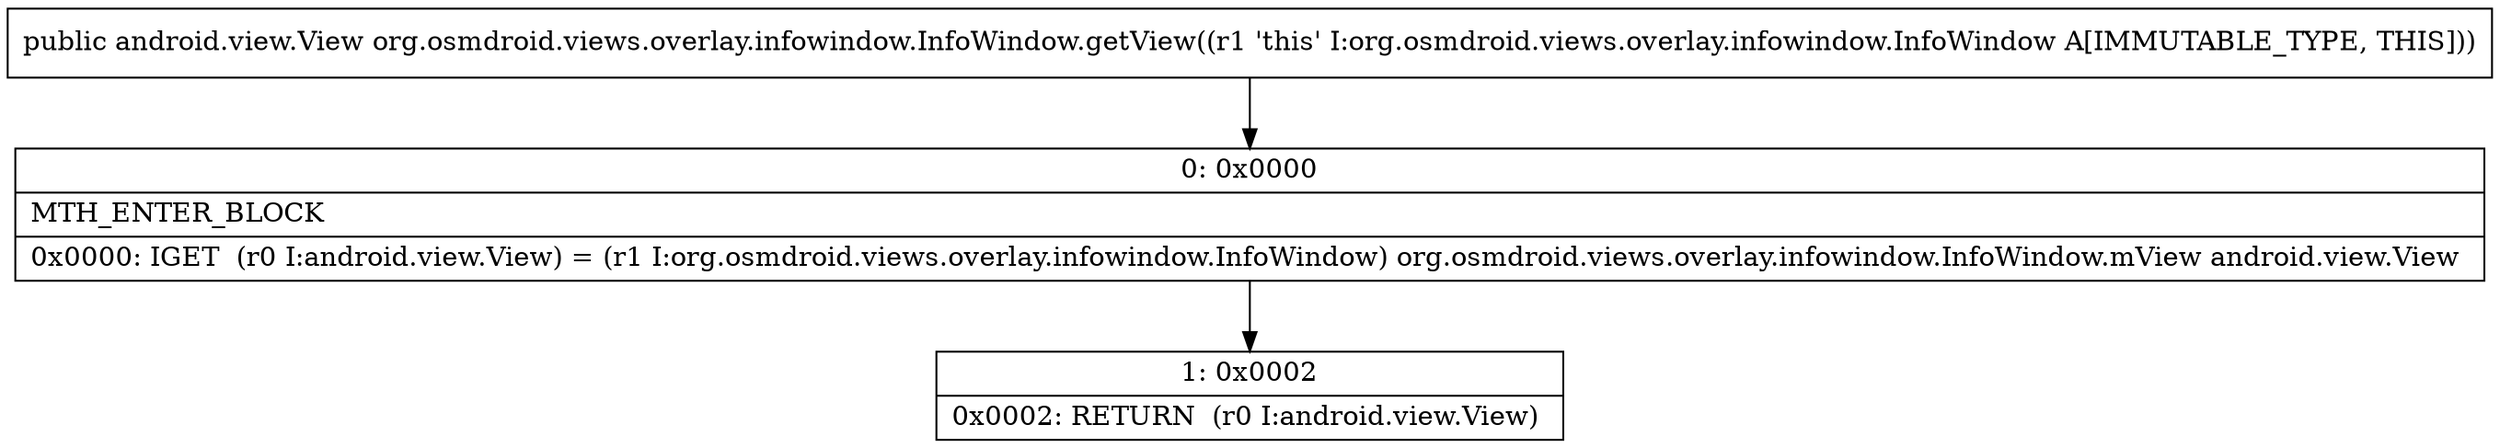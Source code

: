 digraph "CFG fororg.osmdroid.views.overlay.infowindow.InfoWindow.getView()Landroid\/view\/View;" {
Node_0 [shape=record,label="{0\:\ 0x0000|MTH_ENTER_BLOCK\l|0x0000: IGET  (r0 I:android.view.View) = (r1 I:org.osmdroid.views.overlay.infowindow.InfoWindow) org.osmdroid.views.overlay.infowindow.InfoWindow.mView android.view.View \l}"];
Node_1 [shape=record,label="{1\:\ 0x0002|0x0002: RETURN  (r0 I:android.view.View) \l}"];
MethodNode[shape=record,label="{public android.view.View org.osmdroid.views.overlay.infowindow.InfoWindow.getView((r1 'this' I:org.osmdroid.views.overlay.infowindow.InfoWindow A[IMMUTABLE_TYPE, THIS])) }"];
MethodNode -> Node_0;
Node_0 -> Node_1;
}

